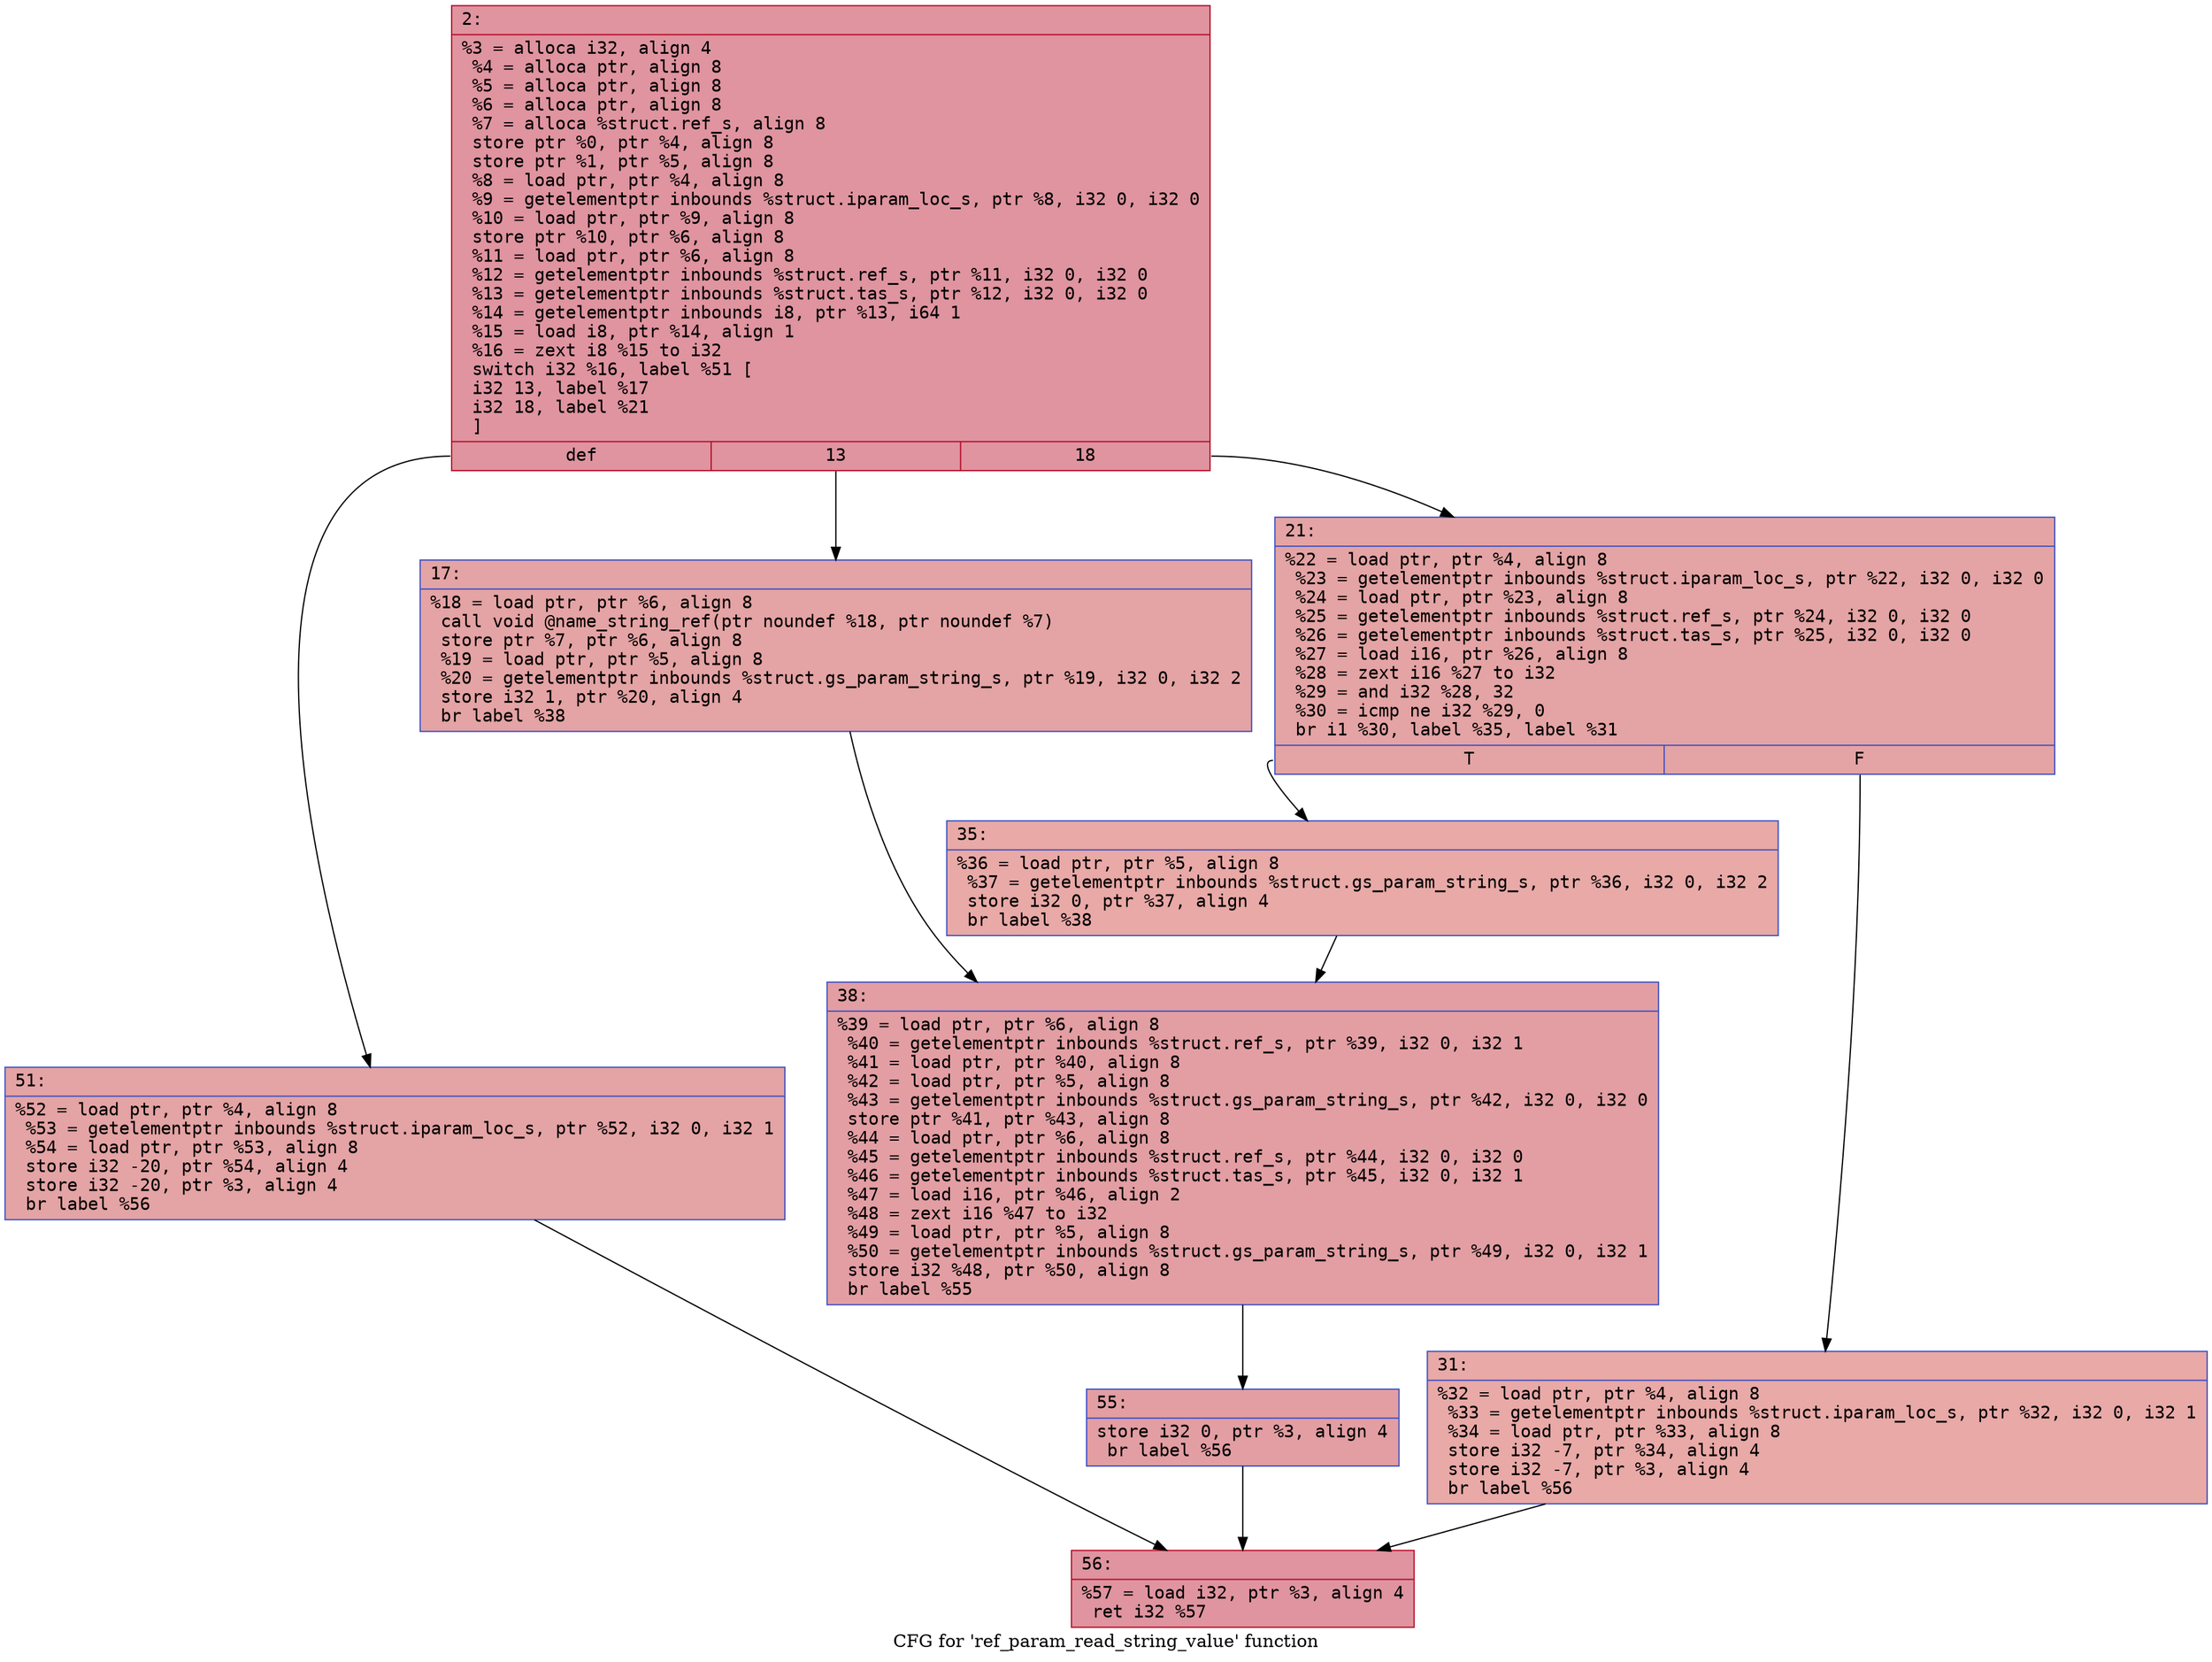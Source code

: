digraph "CFG for 'ref_param_read_string_value' function" {
	label="CFG for 'ref_param_read_string_value' function";

	Node0x6000017ab570 [shape=record,color="#b70d28ff", style=filled, fillcolor="#b70d2870" fontname="Courier",label="{2:\l|  %3 = alloca i32, align 4\l  %4 = alloca ptr, align 8\l  %5 = alloca ptr, align 8\l  %6 = alloca ptr, align 8\l  %7 = alloca %struct.ref_s, align 8\l  store ptr %0, ptr %4, align 8\l  store ptr %1, ptr %5, align 8\l  %8 = load ptr, ptr %4, align 8\l  %9 = getelementptr inbounds %struct.iparam_loc_s, ptr %8, i32 0, i32 0\l  %10 = load ptr, ptr %9, align 8\l  store ptr %10, ptr %6, align 8\l  %11 = load ptr, ptr %6, align 8\l  %12 = getelementptr inbounds %struct.ref_s, ptr %11, i32 0, i32 0\l  %13 = getelementptr inbounds %struct.tas_s, ptr %12, i32 0, i32 0\l  %14 = getelementptr inbounds i8, ptr %13, i64 1\l  %15 = load i8, ptr %14, align 1\l  %16 = zext i8 %15 to i32\l  switch i32 %16, label %51 [\l    i32 13, label %17\l    i32 18, label %21\l  ]\l|{<s0>def|<s1>13|<s2>18}}"];
	Node0x6000017ab570:s0 -> Node0x6000017ab750[tooltip="2 -> 51\nProbability 33.33%" ];
	Node0x6000017ab570:s1 -> Node0x6000017ab5c0[tooltip="2 -> 17\nProbability 33.33%" ];
	Node0x6000017ab570:s2 -> Node0x6000017ab610[tooltip="2 -> 21\nProbability 33.33%" ];
	Node0x6000017ab5c0 [shape=record,color="#3d50c3ff", style=filled, fillcolor="#c32e3170" fontname="Courier",label="{17:\l|  %18 = load ptr, ptr %6, align 8\l  call void @name_string_ref(ptr noundef %18, ptr noundef %7)\l  store ptr %7, ptr %6, align 8\l  %19 = load ptr, ptr %5, align 8\l  %20 = getelementptr inbounds %struct.gs_param_string_s, ptr %19, i32 0, i32 2\l  store i32 1, ptr %20, align 4\l  br label %38\l}"];
	Node0x6000017ab5c0 -> Node0x6000017ab700[tooltip="17 -> 38\nProbability 100.00%" ];
	Node0x6000017ab610 [shape=record,color="#3d50c3ff", style=filled, fillcolor="#c32e3170" fontname="Courier",label="{21:\l|  %22 = load ptr, ptr %4, align 8\l  %23 = getelementptr inbounds %struct.iparam_loc_s, ptr %22, i32 0, i32 0\l  %24 = load ptr, ptr %23, align 8\l  %25 = getelementptr inbounds %struct.ref_s, ptr %24, i32 0, i32 0\l  %26 = getelementptr inbounds %struct.tas_s, ptr %25, i32 0, i32 0\l  %27 = load i16, ptr %26, align 8\l  %28 = zext i16 %27 to i32\l  %29 = and i32 %28, 32\l  %30 = icmp ne i32 %29, 0\l  br i1 %30, label %35, label %31\l|{<s0>T|<s1>F}}"];
	Node0x6000017ab610:s0 -> Node0x6000017ab6b0[tooltip="21 -> 35\nProbability 50.00%" ];
	Node0x6000017ab610:s1 -> Node0x6000017ab660[tooltip="21 -> 31\nProbability 50.00%" ];
	Node0x6000017ab660 [shape=record,color="#3d50c3ff", style=filled, fillcolor="#ca3b3770" fontname="Courier",label="{31:\l|  %32 = load ptr, ptr %4, align 8\l  %33 = getelementptr inbounds %struct.iparam_loc_s, ptr %32, i32 0, i32 1\l  %34 = load ptr, ptr %33, align 8\l  store i32 -7, ptr %34, align 4\l  store i32 -7, ptr %3, align 4\l  br label %56\l}"];
	Node0x6000017ab660 -> Node0x6000017ab7f0[tooltip="31 -> 56\nProbability 100.00%" ];
	Node0x6000017ab6b0 [shape=record,color="#3d50c3ff", style=filled, fillcolor="#ca3b3770" fontname="Courier",label="{35:\l|  %36 = load ptr, ptr %5, align 8\l  %37 = getelementptr inbounds %struct.gs_param_string_s, ptr %36, i32 0, i32 2\l  store i32 0, ptr %37, align 4\l  br label %38\l}"];
	Node0x6000017ab6b0 -> Node0x6000017ab700[tooltip="35 -> 38\nProbability 100.00%" ];
	Node0x6000017ab700 [shape=record,color="#3d50c3ff", style=filled, fillcolor="#be242e70" fontname="Courier",label="{38:\l|  %39 = load ptr, ptr %6, align 8\l  %40 = getelementptr inbounds %struct.ref_s, ptr %39, i32 0, i32 1\l  %41 = load ptr, ptr %40, align 8\l  %42 = load ptr, ptr %5, align 8\l  %43 = getelementptr inbounds %struct.gs_param_string_s, ptr %42, i32 0, i32 0\l  store ptr %41, ptr %43, align 8\l  %44 = load ptr, ptr %6, align 8\l  %45 = getelementptr inbounds %struct.ref_s, ptr %44, i32 0, i32 0\l  %46 = getelementptr inbounds %struct.tas_s, ptr %45, i32 0, i32 1\l  %47 = load i16, ptr %46, align 2\l  %48 = zext i16 %47 to i32\l  %49 = load ptr, ptr %5, align 8\l  %50 = getelementptr inbounds %struct.gs_param_string_s, ptr %49, i32 0, i32 1\l  store i32 %48, ptr %50, align 8\l  br label %55\l}"];
	Node0x6000017ab700 -> Node0x6000017ab7a0[tooltip="38 -> 55\nProbability 100.00%" ];
	Node0x6000017ab750 [shape=record,color="#3d50c3ff", style=filled, fillcolor="#c32e3170" fontname="Courier",label="{51:\l|  %52 = load ptr, ptr %4, align 8\l  %53 = getelementptr inbounds %struct.iparam_loc_s, ptr %52, i32 0, i32 1\l  %54 = load ptr, ptr %53, align 8\l  store i32 -20, ptr %54, align 4\l  store i32 -20, ptr %3, align 4\l  br label %56\l}"];
	Node0x6000017ab750 -> Node0x6000017ab7f0[tooltip="51 -> 56\nProbability 100.00%" ];
	Node0x6000017ab7a0 [shape=record,color="#3d50c3ff", style=filled, fillcolor="#be242e70" fontname="Courier",label="{55:\l|  store i32 0, ptr %3, align 4\l  br label %56\l}"];
	Node0x6000017ab7a0 -> Node0x6000017ab7f0[tooltip="55 -> 56\nProbability 100.00%" ];
	Node0x6000017ab7f0 [shape=record,color="#b70d28ff", style=filled, fillcolor="#b70d2870" fontname="Courier",label="{56:\l|  %57 = load i32, ptr %3, align 4\l  ret i32 %57\l}"];
}
